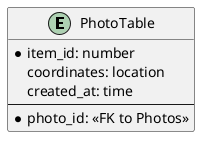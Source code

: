 @startuml search_database

Entity PhotoTable {
    *item_id: number
    coordinates: location
    created_at: time
    --
    *photo_id: <<FK to Photos>>
}